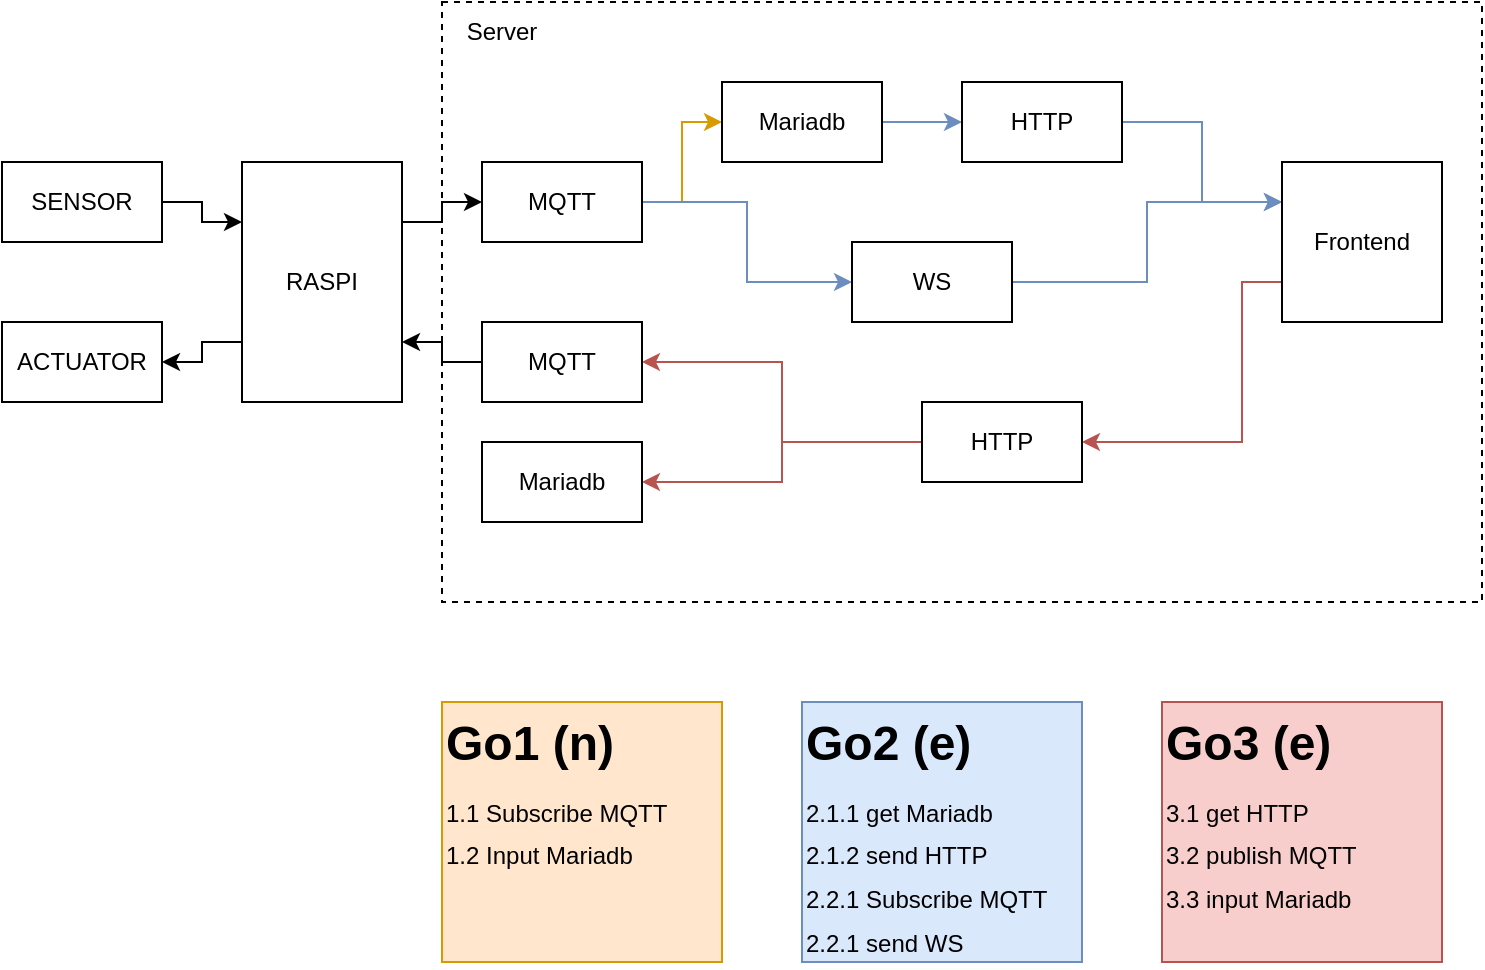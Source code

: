 <mxfile version="24.7.15">
  <diagram name="Page-1" id="-rCoMOn814kDl9n-Cfov">
    <mxGraphModel dx="841" dy="476" grid="1" gridSize="10" guides="1" tooltips="1" connect="1" arrows="1" fold="1" page="1" pageScale="1" pageWidth="850" pageHeight="1100" math="0" shadow="0">
      <root>
        <mxCell id="0" />
        <mxCell id="1" parent="0" />
        <mxCell id="TUVHrYfK1Kn8nEApSC3I-1" value="" style="rounded=0;whiteSpace=wrap;html=1;fillColor=none;dashed=1;align=left;" parent="1" vertex="1">
          <mxGeometry x="275" y="200" width="520" height="300" as="geometry" />
        </mxCell>
        <mxCell id="9XjUcPw-OQTC7Kf0kXDq-8" style="edgeStyle=orthogonalEdgeStyle;rounded=0;orthogonalLoop=1;jettySize=auto;html=1;entryX=0;entryY=0.25;entryDx=0;entryDy=0;" parent="1" source="9XjUcPw-OQTC7Kf0kXDq-1" target="9XjUcPw-OQTC7Kf0kXDq-2" edge="1">
          <mxGeometry relative="1" as="geometry" />
        </mxCell>
        <mxCell id="9XjUcPw-OQTC7Kf0kXDq-1" value="SENSOR" style="rounded=0;whiteSpace=wrap;html=1;" parent="1" vertex="1">
          <mxGeometry x="55" y="280" width="80" height="40" as="geometry" />
        </mxCell>
        <mxCell id="9XjUcPw-OQTC7Kf0kXDq-9" style="edgeStyle=orthogonalEdgeStyle;rounded=0;orthogonalLoop=1;jettySize=auto;html=1;exitX=1;exitY=0.25;exitDx=0;exitDy=0;" parent="1" source="9XjUcPw-OQTC7Kf0kXDq-2" target="9XjUcPw-OQTC7Kf0kXDq-3" edge="1">
          <mxGeometry relative="1" as="geometry" />
        </mxCell>
        <mxCell id="n9oA0j9KRxES6UwLRD8C-17" style="edgeStyle=orthogonalEdgeStyle;rounded=0;orthogonalLoop=1;jettySize=auto;html=1;entryX=1;entryY=0.5;entryDx=0;entryDy=0;exitX=0;exitY=0.75;exitDx=0;exitDy=0;" edge="1" parent="1" source="9XjUcPw-OQTC7Kf0kXDq-2" target="n9oA0j9KRxES6UwLRD8C-16">
          <mxGeometry relative="1" as="geometry" />
        </mxCell>
        <mxCell id="9XjUcPw-OQTC7Kf0kXDq-2" value="RASPI" style="rounded=0;whiteSpace=wrap;html=1;" parent="1" vertex="1">
          <mxGeometry x="175" y="280" width="80" height="120" as="geometry" />
        </mxCell>
        <mxCell id="9XjUcPw-OQTC7Kf0kXDq-10" style="edgeStyle=orthogonalEdgeStyle;rounded=0;orthogonalLoop=1;jettySize=auto;html=1;fillColor=#ffe6cc;strokeColor=#d79b00;" parent="1" source="9XjUcPw-OQTC7Kf0kXDq-3" target="9XjUcPw-OQTC7Kf0kXDq-4" edge="1">
          <mxGeometry relative="1" as="geometry" />
        </mxCell>
        <mxCell id="9XjUcPw-OQTC7Kf0kXDq-11" style="edgeStyle=orthogonalEdgeStyle;rounded=0;orthogonalLoop=1;jettySize=auto;html=1;fillColor=#dae8fc;strokeColor=#6c8ebf;" parent="1" source="9XjUcPw-OQTC7Kf0kXDq-3" target="9XjUcPw-OQTC7Kf0kXDq-5" edge="1">
          <mxGeometry relative="1" as="geometry" />
        </mxCell>
        <mxCell id="9XjUcPw-OQTC7Kf0kXDq-3" value="MQTT" style="rounded=0;whiteSpace=wrap;html=1;" parent="1" vertex="1">
          <mxGeometry x="295" y="280" width="80" height="40" as="geometry" />
        </mxCell>
        <mxCell id="9XjUcPw-OQTC7Kf0kXDq-12" style="edgeStyle=orthogonalEdgeStyle;rounded=0;orthogonalLoop=1;jettySize=auto;html=1;entryX=0;entryY=0.5;entryDx=0;entryDy=0;fillColor=#dae8fc;strokeColor=#6c8ebf;" parent="1" source="9XjUcPw-OQTC7Kf0kXDq-4" target="9XjUcPw-OQTC7Kf0kXDq-6" edge="1">
          <mxGeometry relative="1" as="geometry" />
        </mxCell>
        <mxCell id="9XjUcPw-OQTC7Kf0kXDq-4" value="Mariadb" style="rounded=0;whiteSpace=wrap;html=1;" parent="1" vertex="1">
          <mxGeometry x="415" y="240" width="80" height="40" as="geometry" />
        </mxCell>
        <mxCell id="9XjUcPw-OQTC7Kf0kXDq-14" style="edgeStyle=orthogonalEdgeStyle;rounded=0;orthogonalLoop=1;jettySize=auto;html=1;entryX=0;entryY=0.25;entryDx=0;entryDy=0;fillColor=#dae8fc;strokeColor=#6c8ebf;" parent="1" source="9XjUcPw-OQTC7Kf0kXDq-5" target="9XjUcPw-OQTC7Kf0kXDq-7" edge="1">
          <mxGeometry relative="1" as="geometry" />
        </mxCell>
        <mxCell id="9XjUcPw-OQTC7Kf0kXDq-5" value="WS" style="rounded=0;whiteSpace=wrap;html=1;" parent="1" vertex="1">
          <mxGeometry x="480" y="320" width="80" height="40" as="geometry" />
        </mxCell>
        <mxCell id="9XjUcPw-OQTC7Kf0kXDq-13" style="edgeStyle=orthogonalEdgeStyle;rounded=0;orthogonalLoop=1;jettySize=auto;html=1;fillColor=#dae8fc;strokeColor=#6c8ebf;entryX=0;entryY=0.25;entryDx=0;entryDy=0;" parent="1" source="9XjUcPw-OQTC7Kf0kXDq-6" target="9XjUcPw-OQTC7Kf0kXDq-7" edge="1">
          <mxGeometry relative="1" as="geometry" />
        </mxCell>
        <mxCell id="9XjUcPw-OQTC7Kf0kXDq-6" value="HTTP" style="rounded=0;whiteSpace=wrap;html=1;" parent="1" vertex="1">
          <mxGeometry x="535" y="240" width="80" height="40" as="geometry" />
        </mxCell>
        <mxCell id="n9oA0j9KRxES6UwLRD8C-9" style="edgeStyle=orthogonalEdgeStyle;rounded=0;orthogonalLoop=1;jettySize=auto;html=1;entryX=1;entryY=0.5;entryDx=0;entryDy=0;exitX=0;exitY=0.75;exitDx=0;exitDy=0;fillColor=#f8cecc;strokeColor=#b85450;" edge="1" parent="1" source="9XjUcPw-OQTC7Kf0kXDq-7" target="n9oA0j9KRxES6UwLRD8C-8">
          <mxGeometry relative="1" as="geometry">
            <Array as="points">
              <mxPoint x="675" y="340" />
              <mxPoint x="675" y="420" />
            </Array>
          </mxGeometry>
        </mxCell>
        <mxCell id="9XjUcPw-OQTC7Kf0kXDq-7" value="Frontend" style="rounded=0;whiteSpace=wrap;html=1;" parent="1" vertex="1">
          <mxGeometry x="695" y="280" width="80" height="80" as="geometry" />
        </mxCell>
        <mxCell id="TUVHrYfK1Kn8nEApSC3I-2" value="Server" style="text;html=1;align=center;verticalAlign=middle;whiteSpace=wrap;rounded=0;" parent="1" vertex="1">
          <mxGeometry x="275" y="200" width="60" height="30" as="geometry" />
        </mxCell>
        <mxCell id="n9oA0j9KRxES6UwLRD8C-2" value="&lt;h1 style=&quot;margin-top: 0px;&quot;&gt;Go1 (n)&lt;/h1&gt;&lt;p style=&quot;line-height: 80%;&quot;&gt;1.1 Subscribe MQTT&lt;/p&gt;&lt;p style=&quot;line-height: 80%;&quot;&gt;1.2 Input Mariadb&lt;/p&gt;" style="text;html=1;whiteSpace=wrap;overflow=hidden;rounded=0;fillColor=#ffe6cc;strokeColor=#d79b00;" vertex="1" parent="1">
          <mxGeometry x="275" y="550" width="140" height="130" as="geometry" />
        </mxCell>
        <mxCell id="n9oA0j9KRxES6UwLRD8C-3" value="&lt;h1 style=&quot;margin-top: 0px;&quot;&gt;Go2 (e)&lt;/h1&gt;&lt;p style=&quot;line-height: 9.6px;&quot;&gt;&lt;span style=&quot;background-color: initial;&quot;&gt;2.1.1 get Mariadb&lt;/span&gt;&lt;br&gt;&lt;/p&gt;&lt;p style=&quot;line-height: 9.6px;&quot;&gt;2.1.2 send HTTP&lt;/p&gt;&lt;p style=&quot;line-height: 80%;&quot;&gt;2.2.1 Subscribe MQTT&lt;/p&gt;&lt;p style=&quot;line-height: 80%;&quot;&gt;2.2.1 send WS&lt;/p&gt;&lt;p style=&quot;line-height: 80%;&quot;&gt;&lt;br&gt;&lt;/p&gt;" style="text;html=1;whiteSpace=wrap;overflow=hidden;rounded=0;fillColor=#dae8fc;strokeColor=#6c8ebf;" vertex="1" parent="1">
          <mxGeometry x="455" y="550" width="140" height="130" as="geometry" />
        </mxCell>
        <mxCell id="n9oA0j9KRxES6UwLRD8C-13" style="edgeStyle=orthogonalEdgeStyle;rounded=0;orthogonalLoop=1;jettySize=auto;html=1;entryX=1;entryY=0.5;entryDx=0;entryDy=0;fillColor=#f8cecc;strokeColor=#b85450;" edge="1" parent="1" source="n9oA0j9KRxES6UwLRD8C-8" target="n9oA0j9KRxES6UwLRD8C-11">
          <mxGeometry relative="1" as="geometry" />
        </mxCell>
        <mxCell id="n9oA0j9KRxES6UwLRD8C-15" style="edgeStyle=orthogonalEdgeStyle;rounded=0;orthogonalLoop=1;jettySize=auto;html=1;fillColor=#f8cecc;strokeColor=#b85450;" edge="1" parent="1" source="n9oA0j9KRxES6UwLRD8C-8" target="n9oA0j9KRxES6UwLRD8C-10">
          <mxGeometry relative="1" as="geometry" />
        </mxCell>
        <mxCell id="n9oA0j9KRxES6UwLRD8C-8" value="HTTP" style="rounded=0;whiteSpace=wrap;html=1;" vertex="1" parent="1">
          <mxGeometry x="515" y="400" width="80" height="40" as="geometry" />
        </mxCell>
        <mxCell id="n9oA0j9KRxES6UwLRD8C-12" style="edgeStyle=orthogonalEdgeStyle;rounded=0;orthogonalLoop=1;jettySize=auto;html=1;entryX=1;entryY=0.75;entryDx=0;entryDy=0;" edge="1" parent="1" source="n9oA0j9KRxES6UwLRD8C-10" target="9XjUcPw-OQTC7Kf0kXDq-2">
          <mxGeometry relative="1" as="geometry" />
        </mxCell>
        <mxCell id="n9oA0j9KRxES6UwLRD8C-10" value="MQTT" style="rounded=0;whiteSpace=wrap;html=1;" vertex="1" parent="1">
          <mxGeometry x="295" y="360" width="80" height="40" as="geometry" />
        </mxCell>
        <mxCell id="n9oA0j9KRxES6UwLRD8C-11" value="Mariadb" style="rounded=0;whiteSpace=wrap;html=1;" vertex="1" parent="1">
          <mxGeometry x="295" y="420" width="80" height="40" as="geometry" />
        </mxCell>
        <mxCell id="n9oA0j9KRxES6UwLRD8C-16" value="ACTUATOR" style="rounded=0;whiteSpace=wrap;html=1;" vertex="1" parent="1">
          <mxGeometry x="55" y="360" width="80" height="40" as="geometry" />
        </mxCell>
        <mxCell id="n9oA0j9KRxES6UwLRD8C-20" value="&lt;h1 style=&quot;margin-top: 0px;&quot;&gt;Go3 (e)&lt;/h1&gt;&lt;p style=&quot;line-height: 9.6px;&quot;&gt;&lt;span style=&quot;background-color: initial;&quot;&gt;3.1 get HTTP&lt;/span&gt;&lt;br&gt;&lt;/p&gt;&lt;p style=&quot;line-height: 9.6px;&quot;&gt;3.2 publish MQTT&lt;/p&gt;&lt;p style=&quot;line-height: 80%;&quot;&gt;3.3 input Mariadb&lt;/p&gt;&lt;p style=&quot;line-height: 80%;&quot;&gt;&lt;br&gt;&lt;/p&gt;" style="text;html=1;whiteSpace=wrap;overflow=hidden;rounded=0;fillColor=#f8cecc;strokeColor=#b85450;" vertex="1" parent="1">
          <mxGeometry x="635" y="550" width="140" height="130" as="geometry" />
        </mxCell>
      </root>
    </mxGraphModel>
  </diagram>
</mxfile>
